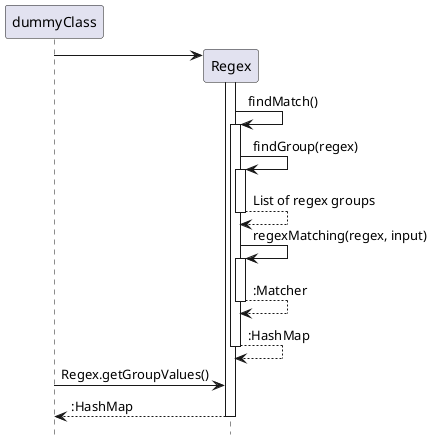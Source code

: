 @startuml
'https://plantuml.com/sequence-diagram
hide footbox

participant dummyClass as dummyClass
participant Regex as regex

create regex
dummyClass -> regex
activate regex
regex -> regex ++ : findMatch()
regex -> regex ++ : findGroup(regex)
regex --> regex -- : List of regex groups
regex -> regex ++ : regexMatching(regex, input)
regex --> regex -- : :Matcher
regex --> regex -- : :HashMap
dummyClass -> regex : Regex.getGroupValues()
regex --> dummyClass : :HashMap
deactivate regex
@enduml